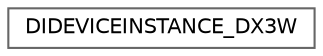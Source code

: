 digraph "类继承关系图"
{
 // LATEX_PDF_SIZE
  bgcolor="transparent";
  edge [fontname=Helvetica,fontsize=10,labelfontname=Helvetica,labelfontsize=10];
  node [fontname=Helvetica,fontsize=10,shape=box,height=0.2,width=0.4];
  rankdir="LR";
  Node0 [id="Node000000",label="DIDEVICEINSTANCE_DX3W",height=0.2,width=0.4,color="grey40", fillcolor="white", style="filled",URL="$struct_d_i_d_e_v_i_c_e_i_n_s_t_a_n_c_e___d_x3_w.html",tooltip=" "];
}

